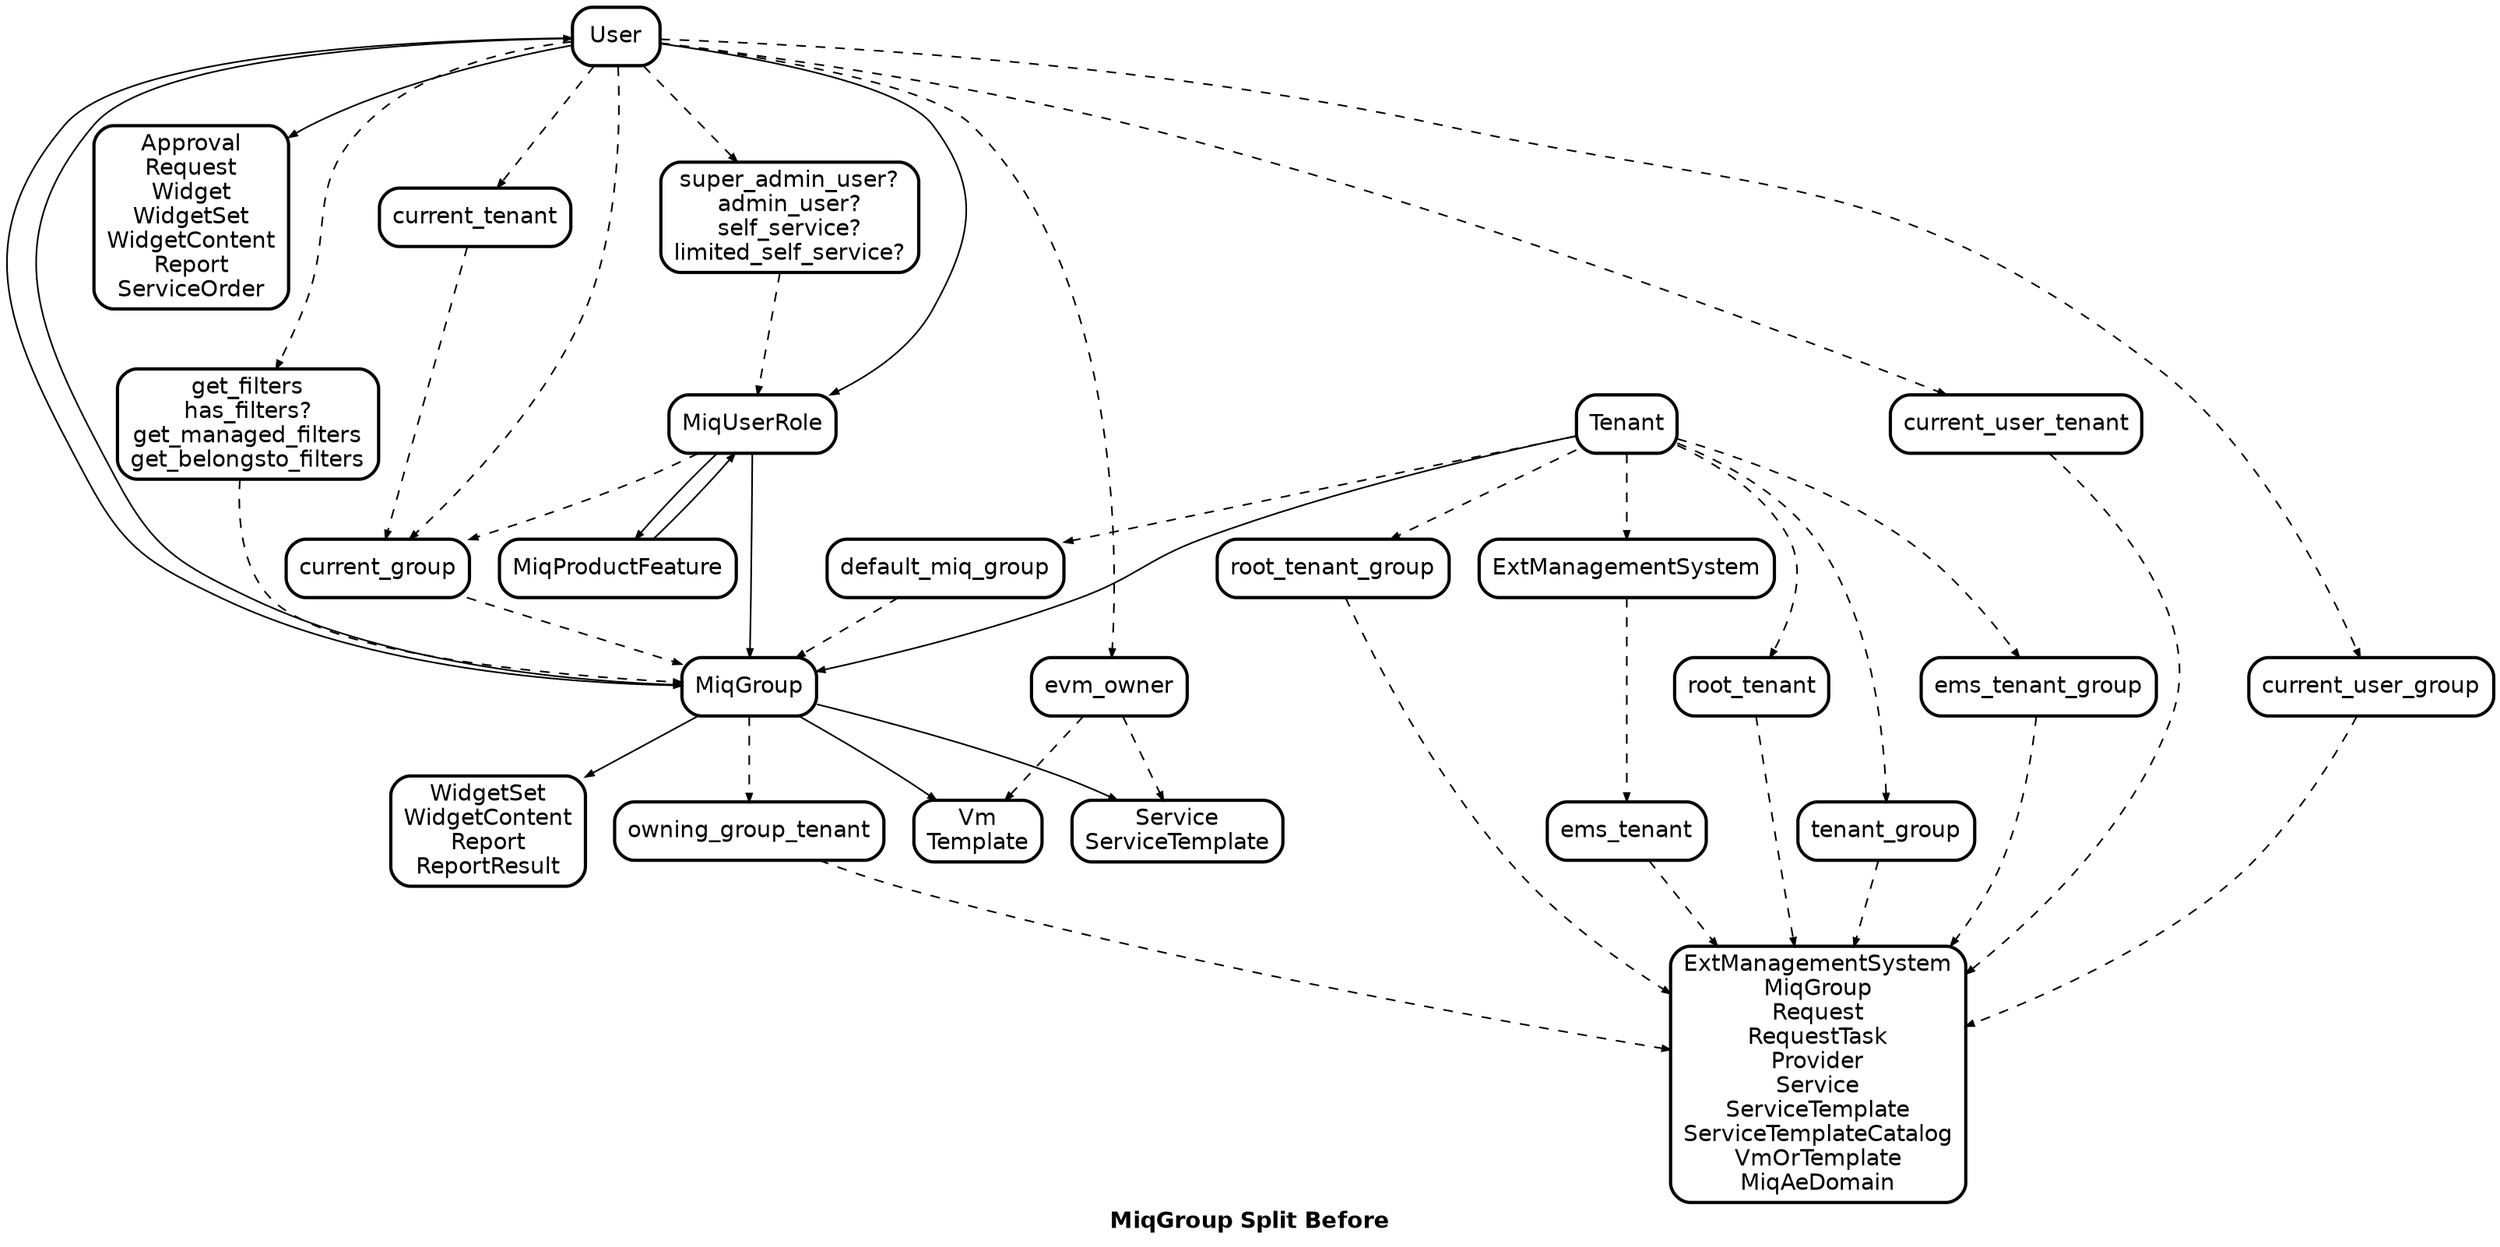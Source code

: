 digraph MiqGroupSplitBefore {
	graph [ fontname="Helvetica-Bold" ]
	node  [ id="\N" shape="Mrecord" style="filled" fontname="Helvetica" fillcolor="#ffffff" penwidth="2" ]
	edge  [ arrowsize="0.5" fontname="Helvetica" ]

	label="MiqGroup Split Before"
	style="rounded"

	user_owned_resources [label="Approval\nRequest\nWidget\nWidgetSet\nWidgetContent\nReport\nServiceOrder"]
	group_owned_resources [label="WidgetSet\nWidgetContent\nReport\nReportResult"]
	owned_vms [label="Vm\nTemplate"]
	user_filters [label="get_filters\nhas_filters?\nget_managed_filters\nget_belongsto_filters"]
	user_levels [label="super_admin_user?\nadmin_user?\nself_service?\nlimited_self_service?"]
	service_resources [label="Service\nServiceTemplate"]
	tenancy_resources [label="ExtManagementSystem\nMiqGroup\nRequest\nRequestTask\nProvider\nService\nServiceTemplate\nServiceTemplateCatalog\nVmOrTemplate\nMiqAeDomain"]

	Tenant -> MiqGroup
	Tenant -> default_miq_group -> MiqGroup [style="dashed"]
	MiqUserRole -> MiqGroup
	MiqUserRole -> MiqProductFeature
	MiqProductFeature -> MiqUserRole
	MiqGroup -> User, owned_vms, group_owned_resources, service_resources
	User -> MiqUserRole, MiqGroup
	User -> current_tenant, current_group, user_filters, user_levels [style="dashed"]
	user_filters -> MiqGroup [style="dashed"]
	user_levels -> MiqUserRole [style="dashed"]
	User -> evm_owner -> owned_vms, service_resources [style="dashed"]
	User -> user_owned_resources
	current_group -> MiqGroup [style="dashed"]
	MiqUserRole, current_tenant -> current_group [style="dashed"]

	MiqGroup -> owning_group_tenant -> tenancy_resources [style="dashed"]
	User -> current_user_tenant -> tenancy_resources [style="dashed"]
	Tenant -> ExtManagementSystem -> ems_tenant -> tenancy_resources [style="dashed"]
	Tenant -> root_tenant -> tenancy_resources [style="dashed"]
	Tenant -> tenant_group -> tenancy_resources [style="dashed"]
	User -> current_user_group -> tenancy_resources [style="dashed"]
	Tenant -> ems_tenant_group -> tenancy_resources [style="dashed"]
	Tenant -> root_tenant_group -> tenancy_resources [style="dashed"]
}
